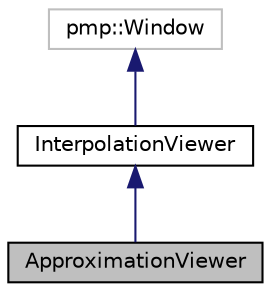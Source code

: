 digraph "ApproximationViewer"
{
  edge [fontname="Helvetica",fontsize="10",labelfontname="Helvetica",labelfontsize="10"];
  node [fontname="Helvetica",fontsize="10",shape=record];
  Node3 [label="ApproximationViewer",height=0.2,width=0.4,color="black", fillcolor="grey75", style="filled", fontcolor="black"];
  Node4 -> Node3 [dir="back",color="midnightblue",fontsize="10",style="solid",fontname="Helvetica"];
  Node4 [label="InterpolationViewer",height=0.2,width=0.4,color="black", fillcolor="white", style="filled",URL="$classInterpolationViewer.html",tooltip="Simple 2D viewer for the first exercise, based on GLFW and ImGUI. "];
  Node5 -> Node4 [dir="back",color="midnightblue",fontsize="10",style="solid",fontname="Helvetica"];
  Node5 [label="pmp::Window",height=0.2,width=0.4,color="grey75", fillcolor="white", style="filled"];
}
